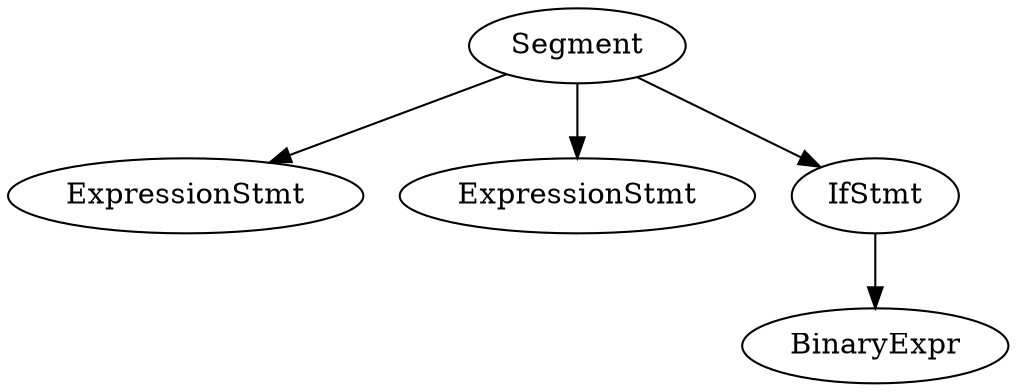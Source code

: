 digraph computing_function_graph_example{
	graph [ dpi = 300 ]; 
	root [label="Segment"]
	A [label="ExpressionStmt"]
	B [label="ExpressionStmt"]
	C [label="IfStmt"]
	D [label="BinaryExpr"]
	root->A;
	root->B;
	root->C;
	C->D;
}
